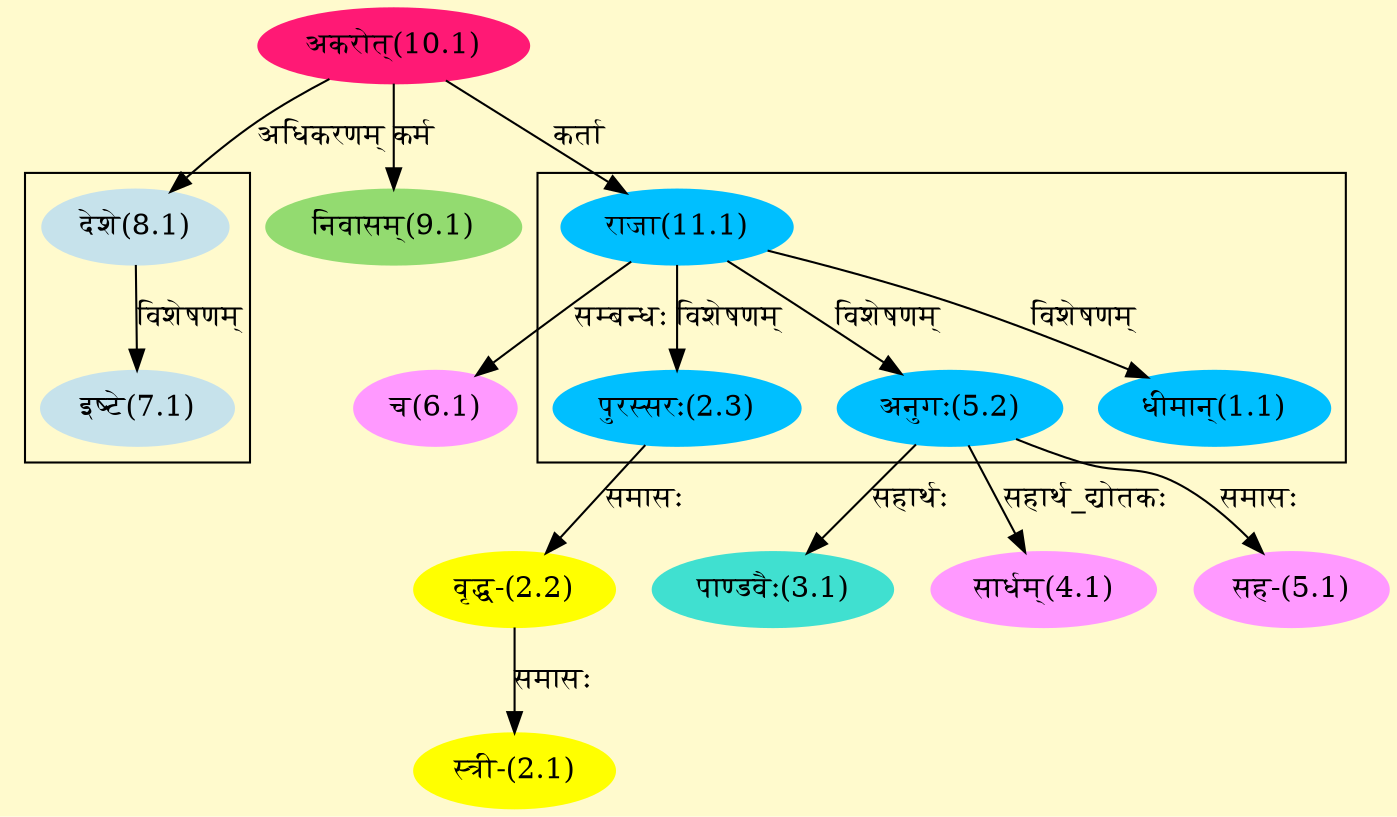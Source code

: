 digraph G{
rankdir=BT;
 compound=true;
 bgcolor="lemonchiffon1";

subgraph cluster_1{
Node1_1 [style=filled, color="#00BFFF" label = "धीमान्(1.1)"]
Node11_1 [style=filled, color="#00BFFF" label = "राजा(11.1)"]
Node2_3 [style=filled, color="#00BFFF" label = "पुरस्सरः(2.3)"]
Node5_2 [style=filled, color="#00BFFF" label = "अनुगः(5.2)"]

}

subgraph cluster_2{
Node7_1 [style=filled, color="#C6E2EB" label = "इष्टे(7.1)"]
Node8_1 [style=filled, color="#C6E2EB" label = "देशे(8.1)"]

}
Node2_1 [style=filled, color="#FFFF00" label = "स्त्री-(2.1)"]
Node2_2 [style=filled, color="#FFFF00" label = "वृद्ध-(2.2)"]
Node2_3 [style=filled, color="#00BFFF" label = "पुरस्सरः(2.3)"]
Node3_1 [style=filled, color="#40E0D0" label = "पाण्डवैः(3.1)"]
Node5_2 [style=filled, color="#00BFFF" label = "अनुगः(5.2)"]
Node4_1 [style=filled, color="#FF99FF" label = "सार्धम्(4.1)"]
Node5_1 [style=filled, color="#FF99FF" label = "सह-(5.1)"]
Node6_1 [style=filled, color="#FF99FF" label = "च(6.1)"]
Node11_1 [style=filled, color="#00BFFF" label = "राजा(11.1)"]
Node8_1 [style=filled, color="#C6E2EB" label = "देशे(8.1)"]
Node10_1 [style=filled, color="#FF1975" label = "अकरोत्(10.1)"]
Node9_1 [style=filled, color="#93DB70" label = "निवासम्(9.1)"]
/* Start of Relations section */

Node1_1 -> Node11_1 [  label="विशेषणम्"  dir="back" ]
Node2_1 -> Node2_2 [  label="समासः"  dir="back" ]
Node2_2 -> Node2_3 [  label="समासः"  dir="back" ]
Node2_3 -> Node11_1 [  label="विशेषणम्"  dir="back" ]
Node3_1 -> Node5_2 [  label="सहार्थः"  dir="back" ]
Node4_1 -> Node5_2 [  label="सहार्थ_द्योतकः"  dir="back" ]
Node5_1 -> Node5_2 [  label="समासः"  dir="back" ]
Node5_2 -> Node11_1 [  label="विशेषणम्"  dir="back" ]
Node6_1 -> Node11_1 [  label="सम्बन्धः"  dir="back" ]
Node7_1 -> Node8_1 [  label="विशेषणम्"  dir="back" ]
Node8_1 -> Node10_1 [  label="अधिकरणम्"  dir="back" ]
Node9_1 -> Node10_1 [  label="कर्म"  dir="back" ]
Node11_1 -> Node10_1 [  label="कर्ता"  dir="back" ]
}
